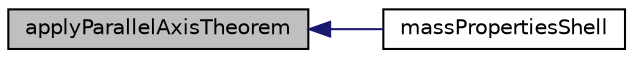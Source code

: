 digraph "applyParallelAxisTheorem"
{
  bgcolor="transparent";
  edge [fontname="Helvetica",fontsize="10",labelfontname="Helvetica",labelfontsize="10"];
  node [fontname="Helvetica",fontsize="10",shape=record];
  rankdir="LR";
  Node1 [label="applyParallelAxisTheorem",height=0.2,width=0.4,color="black", fillcolor="grey75", style="filled", fontcolor="black"];
  Node1 -> Node2 [dir="back",color="midnightblue",fontsize="10",style="solid",fontname="Helvetica"];
  Node2 [label="massPropertiesShell",height=0.2,width=0.4,color="black",URL="$a01564.html#aa372560e677945289802ce2ddac92b29"];
}
